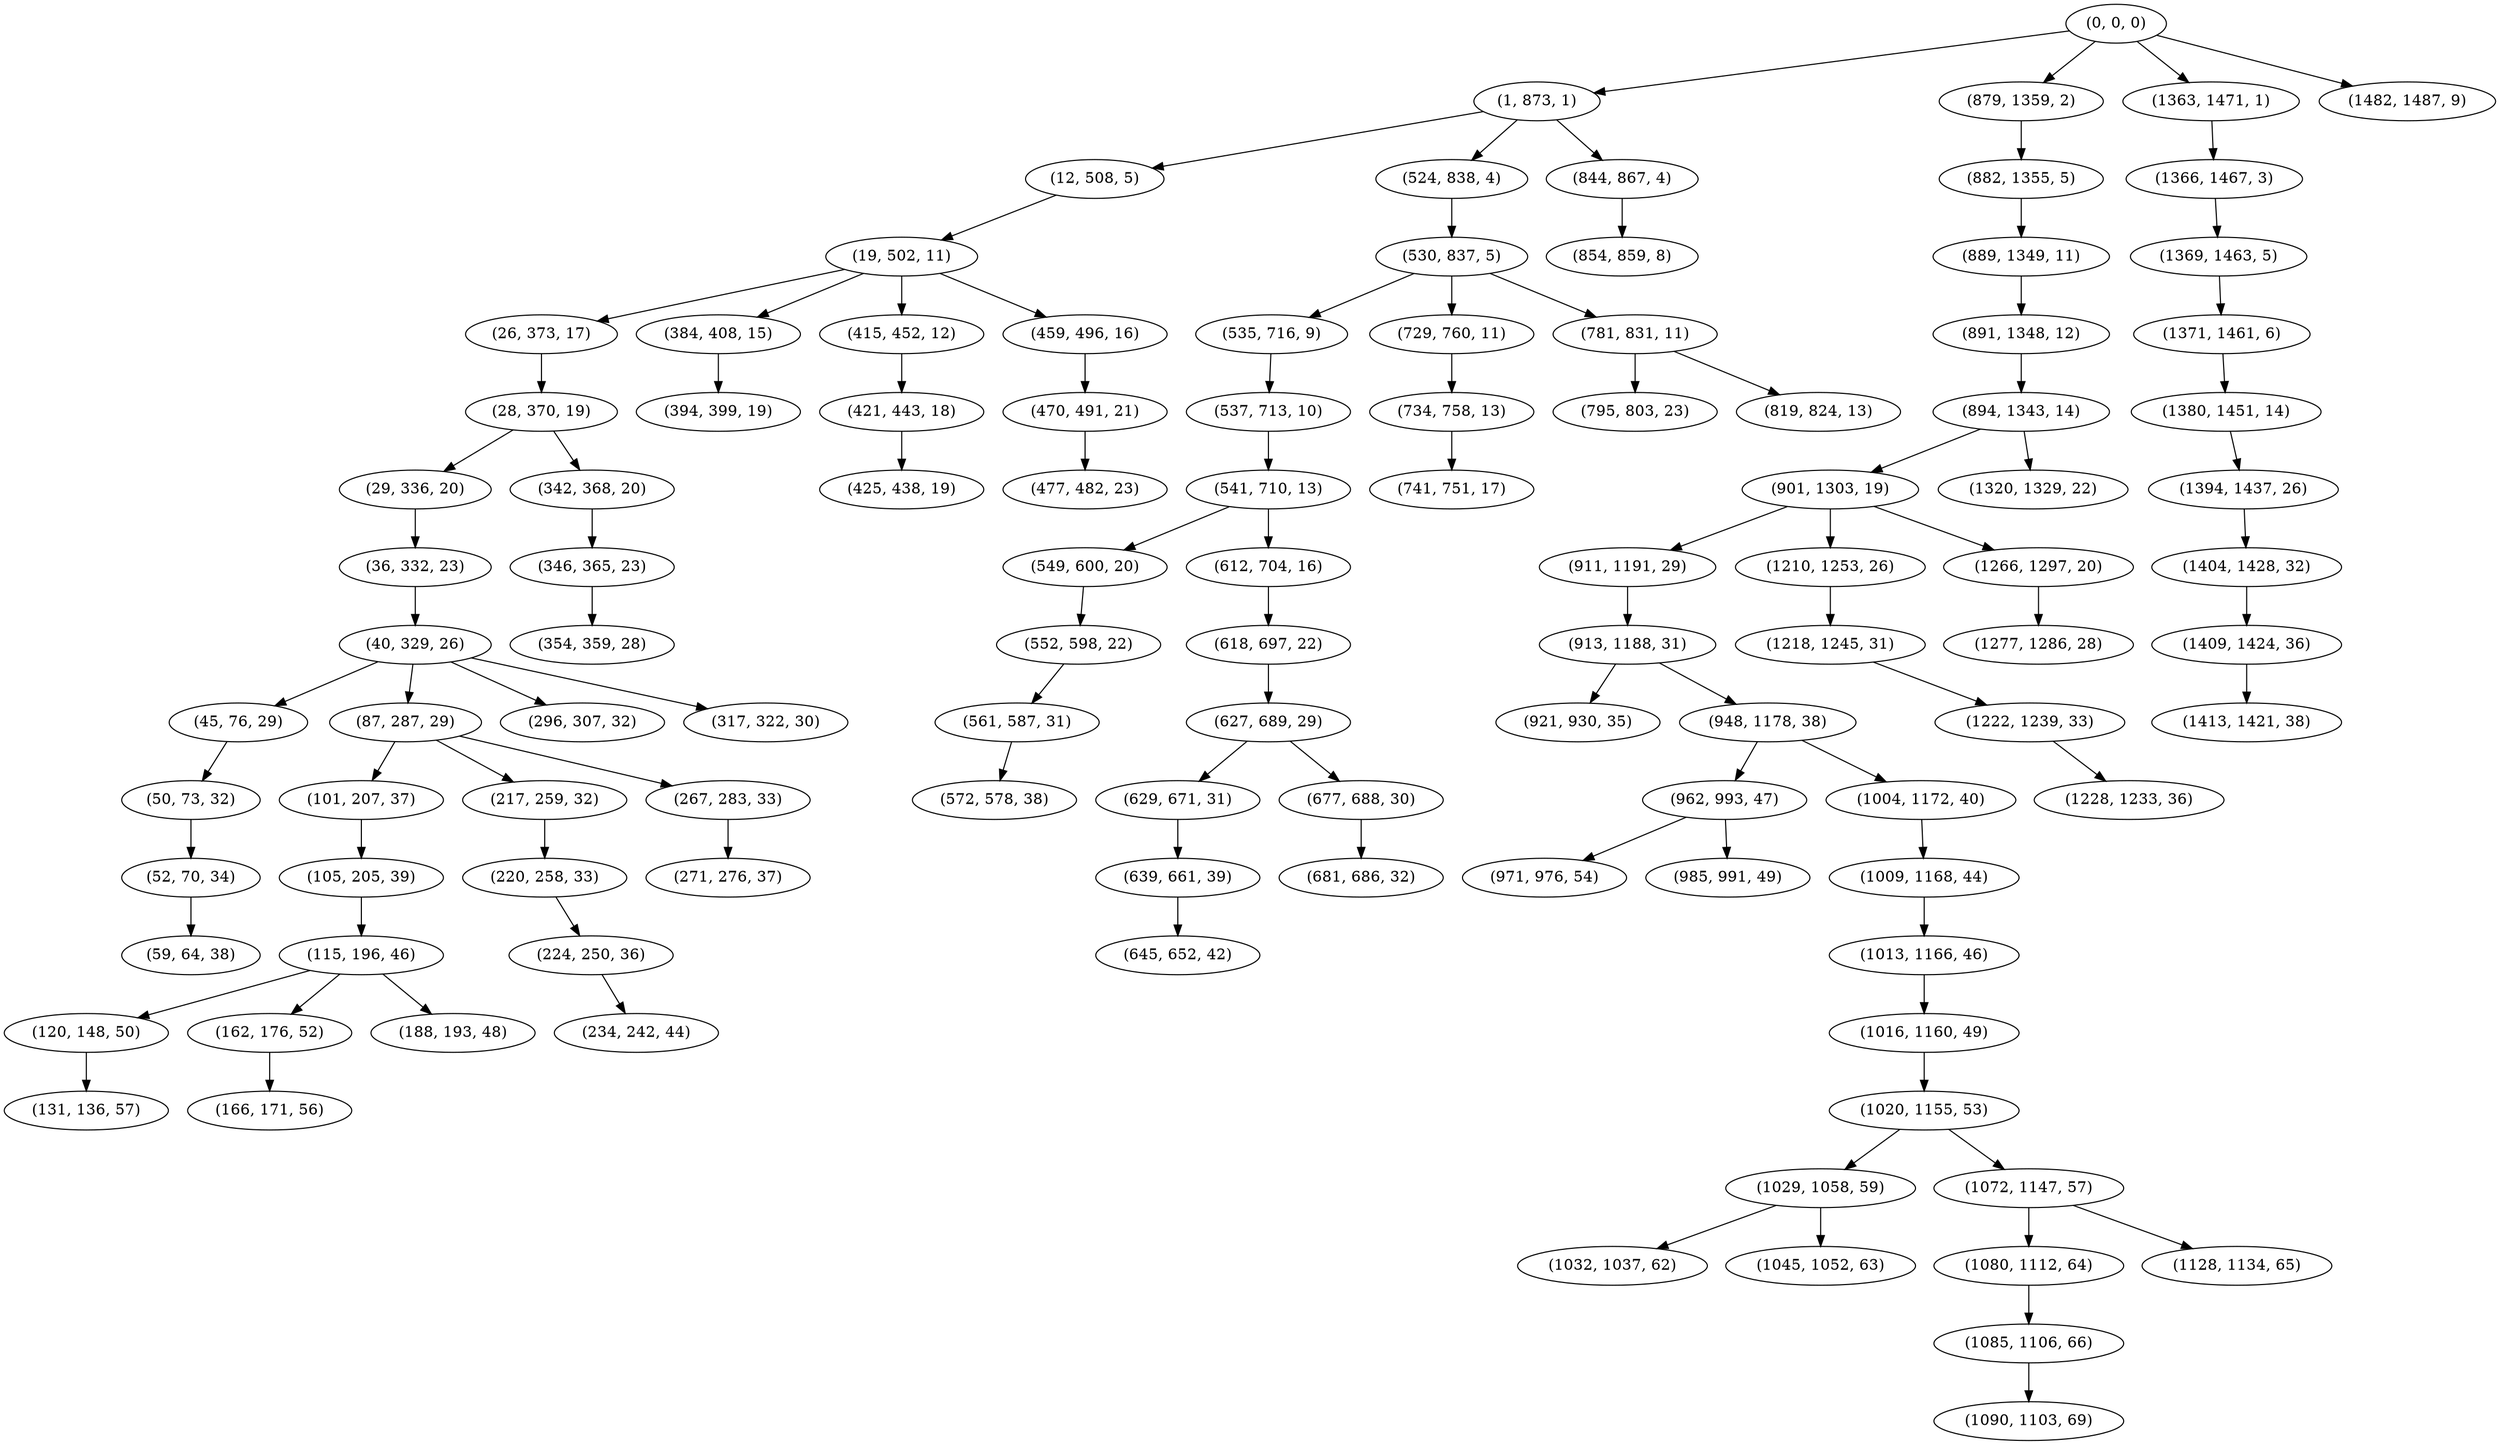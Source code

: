 digraph tree {
    "(0, 0, 0)";
    "(1, 873, 1)";
    "(12, 508, 5)";
    "(19, 502, 11)";
    "(26, 373, 17)";
    "(28, 370, 19)";
    "(29, 336, 20)";
    "(36, 332, 23)";
    "(40, 329, 26)";
    "(45, 76, 29)";
    "(50, 73, 32)";
    "(52, 70, 34)";
    "(59, 64, 38)";
    "(87, 287, 29)";
    "(101, 207, 37)";
    "(105, 205, 39)";
    "(115, 196, 46)";
    "(120, 148, 50)";
    "(131, 136, 57)";
    "(162, 176, 52)";
    "(166, 171, 56)";
    "(188, 193, 48)";
    "(217, 259, 32)";
    "(220, 258, 33)";
    "(224, 250, 36)";
    "(234, 242, 44)";
    "(267, 283, 33)";
    "(271, 276, 37)";
    "(296, 307, 32)";
    "(317, 322, 30)";
    "(342, 368, 20)";
    "(346, 365, 23)";
    "(354, 359, 28)";
    "(384, 408, 15)";
    "(394, 399, 19)";
    "(415, 452, 12)";
    "(421, 443, 18)";
    "(425, 438, 19)";
    "(459, 496, 16)";
    "(470, 491, 21)";
    "(477, 482, 23)";
    "(524, 838, 4)";
    "(530, 837, 5)";
    "(535, 716, 9)";
    "(537, 713, 10)";
    "(541, 710, 13)";
    "(549, 600, 20)";
    "(552, 598, 22)";
    "(561, 587, 31)";
    "(572, 578, 38)";
    "(612, 704, 16)";
    "(618, 697, 22)";
    "(627, 689, 29)";
    "(629, 671, 31)";
    "(639, 661, 39)";
    "(645, 652, 42)";
    "(677, 688, 30)";
    "(681, 686, 32)";
    "(729, 760, 11)";
    "(734, 758, 13)";
    "(741, 751, 17)";
    "(781, 831, 11)";
    "(795, 803, 23)";
    "(819, 824, 13)";
    "(844, 867, 4)";
    "(854, 859, 8)";
    "(879, 1359, 2)";
    "(882, 1355, 5)";
    "(889, 1349, 11)";
    "(891, 1348, 12)";
    "(894, 1343, 14)";
    "(901, 1303, 19)";
    "(911, 1191, 29)";
    "(913, 1188, 31)";
    "(921, 930, 35)";
    "(948, 1178, 38)";
    "(962, 993, 47)";
    "(971, 976, 54)";
    "(985, 991, 49)";
    "(1004, 1172, 40)";
    "(1009, 1168, 44)";
    "(1013, 1166, 46)";
    "(1016, 1160, 49)";
    "(1020, 1155, 53)";
    "(1029, 1058, 59)";
    "(1032, 1037, 62)";
    "(1045, 1052, 63)";
    "(1072, 1147, 57)";
    "(1080, 1112, 64)";
    "(1085, 1106, 66)";
    "(1090, 1103, 69)";
    "(1128, 1134, 65)";
    "(1210, 1253, 26)";
    "(1218, 1245, 31)";
    "(1222, 1239, 33)";
    "(1228, 1233, 36)";
    "(1266, 1297, 20)";
    "(1277, 1286, 28)";
    "(1320, 1329, 22)";
    "(1363, 1471, 1)";
    "(1366, 1467, 3)";
    "(1369, 1463, 5)";
    "(1371, 1461, 6)";
    "(1380, 1451, 14)";
    "(1394, 1437, 26)";
    "(1404, 1428, 32)";
    "(1409, 1424, 36)";
    "(1413, 1421, 38)";
    "(1482, 1487, 9)";
    "(0, 0, 0)" -> "(1, 873, 1)";
    "(0, 0, 0)" -> "(879, 1359, 2)";
    "(0, 0, 0)" -> "(1363, 1471, 1)";
    "(0, 0, 0)" -> "(1482, 1487, 9)";
    "(1, 873, 1)" -> "(12, 508, 5)";
    "(1, 873, 1)" -> "(524, 838, 4)";
    "(1, 873, 1)" -> "(844, 867, 4)";
    "(12, 508, 5)" -> "(19, 502, 11)";
    "(19, 502, 11)" -> "(26, 373, 17)";
    "(19, 502, 11)" -> "(384, 408, 15)";
    "(19, 502, 11)" -> "(415, 452, 12)";
    "(19, 502, 11)" -> "(459, 496, 16)";
    "(26, 373, 17)" -> "(28, 370, 19)";
    "(28, 370, 19)" -> "(29, 336, 20)";
    "(28, 370, 19)" -> "(342, 368, 20)";
    "(29, 336, 20)" -> "(36, 332, 23)";
    "(36, 332, 23)" -> "(40, 329, 26)";
    "(40, 329, 26)" -> "(45, 76, 29)";
    "(40, 329, 26)" -> "(87, 287, 29)";
    "(40, 329, 26)" -> "(296, 307, 32)";
    "(40, 329, 26)" -> "(317, 322, 30)";
    "(45, 76, 29)" -> "(50, 73, 32)";
    "(50, 73, 32)" -> "(52, 70, 34)";
    "(52, 70, 34)" -> "(59, 64, 38)";
    "(87, 287, 29)" -> "(101, 207, 37)";
    "(87, 287, 29)" -> "(217, 259, 32)";
    "(87, 287, 29)" -> "(267, 283, 33)";
    "(101, 207, 37)" -> "(105, 205, 39)";
    "(105, 205, 39)" -> "(115, 196, 46)";
    "(115, 196, 46)" -> "(120, 148, 50)";
    "(115, 196, 46)" -> "(162, 176, 52)";
    "(115, 196, 46)" -> "(188, 193, 48)";
    "(120, 148, 50)" -> "(131, 136, 57)";
    "(162, 176, 52)" -> "(166, 171, 56)";
    "(217, 259, 32)" -> "(220, 258, 33)";
    "(220, 258, 33)" -> "(224, 250, 36)";
    "(224, 250, 36)" -> "(234, 242, 44)";
    "(267, 283, 33)" -> "(271, 276, 37)";
    "(342, 368, 20)" -> "(346, 365, 23)";
    "(346, 365, 23)" -> "(354, 359, 28)";
    "(384, 408, 15)" -> "(394, 399, 19)";
    "(415, 452, 12)" -> "(421, 443, 18)";
    "(421, 443, 18)" -> "(425, 438, 19)";
    "(459, 496, 16)" -> "(470, 491, 21)";
    "(470, 491, 21)" -> "(477, 482, 23)";
    "(524, 838, 4)" -> "(530, 837, 5)";
    "(530, 837, 5)" -> "(535, 716, 9)";
    "(530, 837, 5)" -> "(729, 760, 11)";
    "(530, 837, 5)" -> "(781, 831, 11)";
    "(535, 716, 9)" -> "(537, 713, 10)";
    "(537, 713, 10)" -> "(541, 710, 13)";
    "(541, 710, 13)" -> "(549, 600, 20)";
    "(541, 710, 13)" -> "(612, 704, 16)";
    "(549, 600, 20)" -> "(552, 598, 22)";
    "(552, 598, 22)" -> "(561, 587, 31)";
    "(561, 587, 31)" -> "(572, 578, 38)";
    "(612, 704, 16)" -> "(618, 697, 22)";
    "(618, 697, 22)" -> "(627, 689, 29)";
    "(627, 689, 29)" -> "(629, 671, 31)";
    "(627, 689, 29)" -> "(677, 688, 30)";
    "(629, 671, 31)" -> "(639, 661, 39)";
    "(639, 661, 39)" -> "(645, 652, 42)";
    "(677, 688, 30)" -> "(681, 686, 32)";
    "(729, 760, 11)" -> "(734, 758, 13)";
    "(734, 758, 13)" -> "(741, 751, 17)";
    "(781, 831, 11)" -> "(795, 803, 23)";
    "(781, 831, 11)" -> "(819, 824, 13)";
    "(844, 867, 4)" -> "(854, 859, 8)";
    "(879, 1359, 2)" -> "(882, 1355, 5)";
    "(882, 1355, 5)" -> "(889, 1349, 11)";
    "(889, 1349, 11)" -> "(891, 1348, 12)";
    "(891, 1348, 12)" -> "(894, 1343, 14)";
    "(894, 1343, 14)" -> "(901, 1303, 19)";
    "(894, 1343, 14)" -> "(1320, 1329, 22)";
    "(901, 1303, 19)" -> "(911, 1191, 29)";
    "(901, 1303, 19)" -> "(1210, 1253, 26)";
    "(901, 1303, 19)" -> "(1266, 1297, 20)";
    "(911, 1191, 29)" -> "(913, 1188, 31)";
    "(913, 1188, 31)" -> "(921, 930, 35)";
    "(913, 1188, 31)" -> "(948, 1178, 38)";
    "(948, 1178, 38)" -> "(962, 993, 47)";
    "(948, 1178, 38)" -> "(1004, 1172, 40)";
    "(962, 993, 47)" -> "(971, 976, 54)";
    "(962, 993, 47)" -> "(985, 991, 49)";
    "(1004, 1172, 40)" -> "(1009, 1168, 44)";
    "(1009, 1168, 44)" -> "(1013, 1166, 46)";
    "(1013, 1166, 46)" -> "(1016, 1160, 49)";
    "(1016, 1160, 49)" -> "(1020, 1155, 53)";
    "(1020, 1155, 53)" -> "(1029, 1058, 59)";
    "(1020, 1155, 53)" -> "(1072, 1147, 57)";
    "(1029, 1058, 59)" -> "(1032, 1037, 62)";
    "(1029, 1058, 59)" -> "(1045, 1052, 63)";
    "(1072, 1147, 57)" -> "(1080, 1112, 64)";
    "(1072, 1147, 57)" -> "(1128, 1134, 65)";
    "(1080, 1112, 64)" -> "(1085, 1106, 66)";
    "(1085, 1106, 66)" -> "(1090, 1103, 69)";
    "(1210, 1253, 26)" -> "(1218, 1245, 31)";
    "(1218, 1245, 31)" -> "(1222, 1239, 33)";
    "(1222, 1239, 33)" -> "(1228, 1233, 36)";
    "(1266, 1297, 20)" -> "(1277, 1286, 28)";
    "(1363, 1471, 1)" -> "(1366, 1467, 3)";
    "(1366, 1467, 3)" -> "(1369, 1463, 5)";
    "(1369, 1463, 5)" -> "(1371, 1461, 6)";
    "(1371, 1461, 6)" -> "(1380, 1451, 14)";
    "(1380, 1451, 14)" -> "(1394, 1437, 26)";
    "(1394, 1437, 26)" -> "(1404, 1428, 32)";
    "(1404, 1428, 32)" -> "(1409, 1424, 36)";
    "(1409, 1424, 36)" -> "(1413, 1421, 38)";
}
